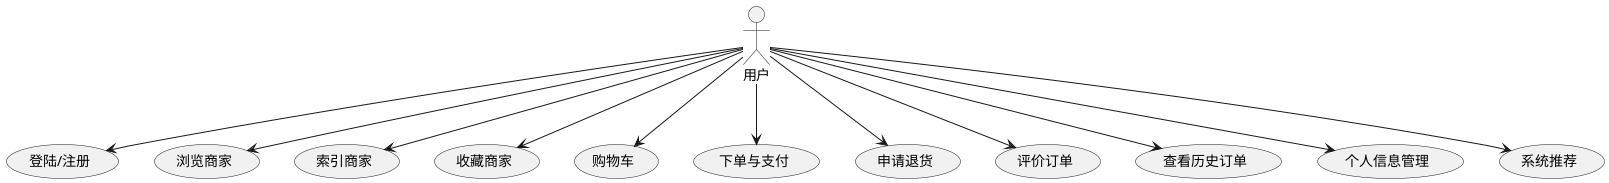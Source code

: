 @startuml

:用户: --> (登陆/注册)
用户 --> (浏览商家)
用户 --> (索引商家)
用户 --> (收藏商家)
用户 --> (购物车)
用户 --> (下单与支付)
用户 --> (申请退货)
用户 --> (评价订单)
用户 --> (查看历史订单)
用户 --> (个人信息管理)
用户 --> (系统推荐)
@enduml